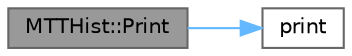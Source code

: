 digraph "MTTHist::Print"
{
 // LATEX_PDF_SIZE
  bgcolor="transparent";
  edge [fontname=Helvetica,fontsize=10,labelfontname=Helvetica,labelfontsize=10];
  node [fontname=Helvetica,fontsize=10,shape=box,height=0.2,width=0.4];
  rankdir="LR";
  Node1 [id="Node000001",label="MTTHist::Print",height=0.2,width=0.4,color="gray40", fillcolor="grey60", style="filled", fontcolor="black",tooltip=" "];
  Node1 -> Node2 [id="edge1_Node000001_Node000002",color="steelblue1",style="solid",tooltip=" "];
  Node2 [id="Node000002",label="print",height=0.2,width=0.4,color="grey40", fillcolor="white", style="filled",URL="$print_8hpp.html#aaa2383e8fc7f8fa546f4376e1dd4c9b7",tooltip=" "];
}

